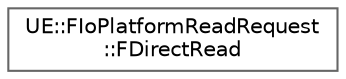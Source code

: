 digraph "Graphical Class Hierarchy"
{
 // INTERACTIVE_SVG=YES
 // LATEX_PDF_SIZE
  bgcolor="transparent";
  edge [fontname=Helvetica,fontsize=10,labelfontname=Helvetica,labelfontsize=10];
  node [fontname=Helvetica,fontsize=10,shape=box,height=0.2,width=0.4];
  rankdir="LR";
  Node0 [id="Node000000",label="UE::FIoPlatformReadRequest\l::FDirectRead",height=0.2,width=0.4,color="grey40", fillcolor="white", style="filled",URL="$d4/d36/structUE_1_1FIoPlatformReadRequest_1_1FDirectRead.html",tooltip=" "];
}
